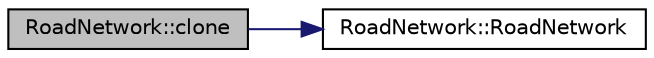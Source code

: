 digraph "RoadNetwork::clone"
{
 // LATEX_PDF_SIZE
  edge [fontname="Helvetica",fontsize="10",labelfontname="Helvetica",labelfontsize="10"];
  node [fontname="Helvetica",fontsize="10",shape=record];
  rankdir="LR";
  Node1 [label="RoadNetwork::clone",height=0.2,width=0.4,color="black", fillcolor="grey75", style="filled", fontcolor="black",tooltip="Creates a deep copy of the road network."];
  Node1 -> Node2 [color="midnightblue",fontsize="10",style="solid",fontname="Helvetica"];
  Node2 [label="RoadNetwork::RoadNetwork",height=0.2,width=0.4,color="black", fillcolor="white", style="filled",URL="$classRoadNetwork.html#a635cd53a27194c18870f6afc1f9e54cf",tooltip="Default constructor Initializes a new road network with empty description, zero cost,..."];
}
